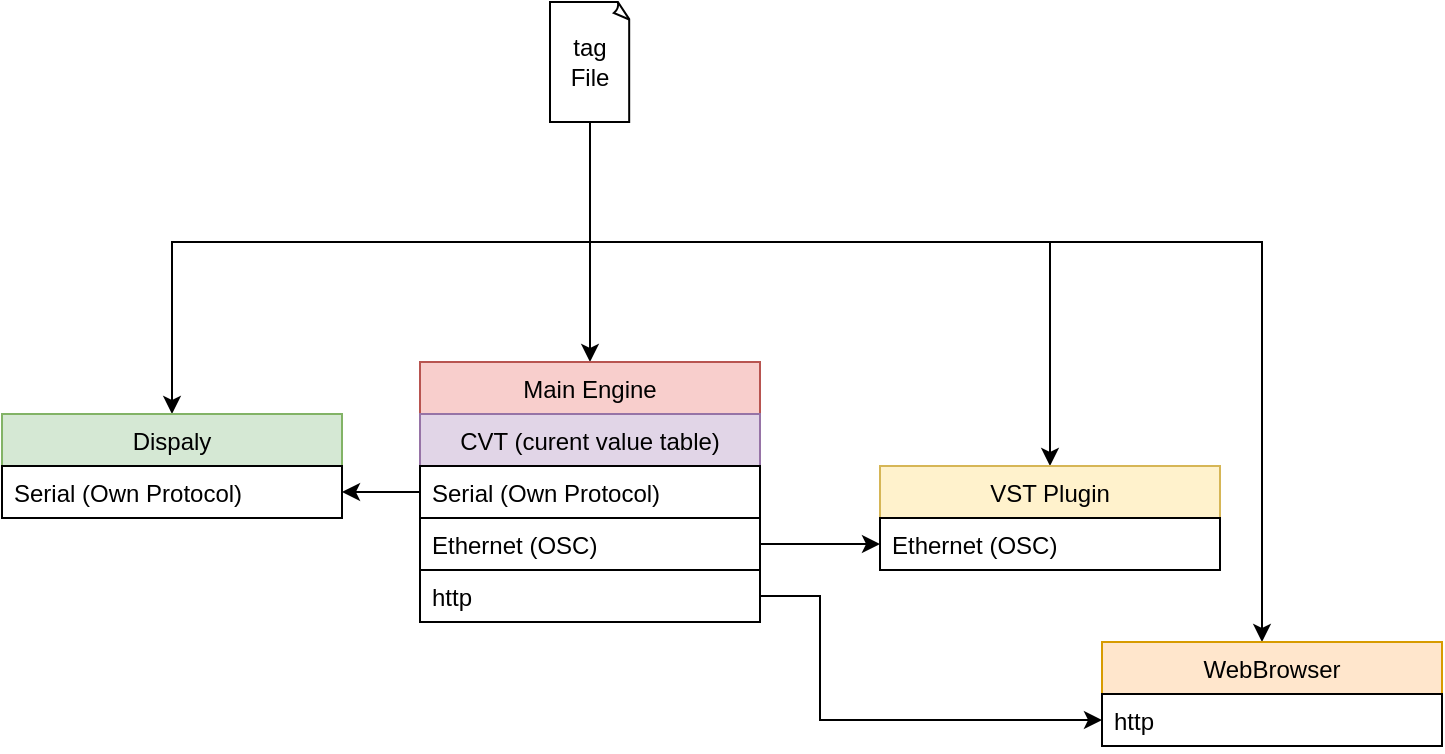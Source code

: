 <mxfile version="14.4.3" type="device"><diagram id="zL5gFCtMnLepLNvXVxth" name="Seite-1"><mxGraphModel dx="1188" dy="717" grid="1" gridSize="10" guides="1" tooltips="1" connect="1" arrows="1" fold="1" page="1" pageScale="1" pageWidth="827" pageHeight="1169" math="0" shadow="0"><root><mxCell id="0"/><mxCell id="1" parent="0"/><mxCell id="TfQ9LkuyxSZlfDY_AOvC-53" style="edgeStyle=orthogonalEdgeStyle;rounded=0;orthogonalLoop=1;jettySize=auto;html=1;exitX=0.5;exitY=1;exitDx=0;exitDy=0;exitPerimeter=0;entryX=0.5;entryY=0;entryDx=0;entryDy=0;" edge="1" parent="1" source="TfQ9LkuyxSZlfDY_AOvC-2" target="TfQ9LkuyxSZlfDY_AOvC-18"><mxGeometry relative="1" as="geometry"><Array as="points"><mxPoint x="334" y="240"/><mxPoint x="125" y="240"/></Array></mxGeometry></mxCell><mxCell id="TfQ9LkuyxSZlfDY_AOvC-54" style="edgeStyle=orthogonalEdgeStyle;rounded=0;orthogonalLoop=1;jettySize=auto;html=1;exitX=0.5;exitY=1;exitDx=0;exitDy=0;exitPerimeter=0;" edge="1" parent="1" source="TfQ9LkuyxSZlfDY_AOvC-2" target="TfQ9LkuyxSZlfDY_AOvC-22"><mxGeometry relative="1" as="geometry"/></mxCell><mxCell id="TfQ9LkuyxSZlfDY_AOvC-55" style="edgeStyle=orthogonalEdgeStyle;rounded=0;orthogonalLoop=1;jettySize=auto;html=1;exitX=0.5;exitY=1;exitDx=0;exitDy=0;exitPerimeter=0;" edge="1" parent="1" source="TfQ9LkuyxSZlfDY_AOvC-2" target="TfQ9LkuyxSZlfDY_AOvC-35"><mxGeometry relative="1" as="geometry"><Array as="points"><mxPoint x="334" y="240"/><mxPoint x="564" y="240"/></Array></mxGeometry></mxCell><mxCell id="TfQ9LkuyxSZlfDY_AOvC-61" style="edgeStyle=orthogonalEdgeStyle;rounded=0;orthogonalLoop=1;jettySize=auto;html=1;exitX=0.5;exitY=1;exitDx=0;exitDy=0;exitPerimeter=0;" edge="1" parent="1" source="TfQ9LkuyxSZlfDY_AOvC-2" target="TfQ9LkuyxSZlfDY_AOvC-56"><mxGeometry relative="1" as="geometry"><Array as="points"><mxPoint x="334" y="240"/><mxPoint x="670" y="240"/></Array></mxGeometry></mxCell><mxCell id="TfQ9LkuyxSZlfDY_AOvC-2" value="tag File" style="whiteSpace=wrap;html=1;shape=mxgraph.basic.document" vertex="1" parent="1"><mxGeometry x="314" y="120" width="40" height="60" as="geometry"/></mxCell><mxCell id="TfQ9LkuyxSZlfDY_AOvC-18" value="Dispaly" style="swimlane;fontStyle=0;childLayout=stackLayout;horizontal=1;startSize=26;fillColor=#d5e8d4;horizontalStack=0;resizeParent=1;resizeParentMax=0;resizeLast=0;collapsible=1;marginBottom=0;strokeColor=#82b366;" vertex="1" parent="1"><mxGeometry x="40" y="326" width="170" height="52" as="geometry"><mxRectangle x="310" y="500" width="90" height="26" as="alternateBounds"/></mxGeometry></mxCell><mxCell id="TfQ9LkuyxSZlfDY_AOvC-19" value="Serial (Own Protocol)" style="text;fillColor=none;align=left;verticalAlign=top;spacingLeft=4;spacingRight=4;overflow=hidden;rotatable=0;points=[[0,0.5],[1,0.5]];portConstraint=eastwest;strokeColor=#000000;" vertex="1" parent="TfQ9LkuyxSZlfDY_AOvC-18"><mxGeometry y="26" width="170" height="26" as="geometry"/></mxCell><mxCell id="TfQ9LkuyxSZlfDY_AOvC-22" value="Main Engine" style="swimlane;fontStyle=0;childLayout=stackLayout;horizontal=1;startSize=26;fillColor=#f8cecc;horizontalStack=0;resizeParent=1;resizeParentMax=0;resizeLast=0;collapsible=1;marginBottom=0;strokeColor=#b85450;" vertex="1" parent="1"><mxGeometry x="249" y="300" width="170" height="130" as="geometry"><mxRectangle x="310" y="500" width="90" height="26" as="alternateBounds"/></mxGeometry></mxCell><mxCell id="TfQ9LkuyxSZlfDY_AOvC-5" value="CVT (curent value table)" style="swimlane;fontStyle=0;childLayout=stackLayout;horizontal=1;startSize=26;fillColor=#e1d5e7;horizontalStack=0;resizeParent=1;resizeParentMax=0;resizeLast=0;collapsible=1;marginBottom=0;strokeColor=#9673a6;" vertex="1" parent="TfQ9LkuyxSZlfDY_AOvC-22"><mxGeometry y="26" width="170" height="104" as="geometry"><mxRectangle y="26" width="170" height="26" as="alternateBounds"/></mxGeometry></mxCell><mxCell id="TfQ9LkuyxSZlfDY_AOvC-43" value="Serial (Own Protocol)" style="text;fillColor=none;align=left;verticalAlign=top;spacingLeft=4;spacingRight=4;overflow=hidden;rotatable=0;points=[[0,0.5],[1,0.5]];portConstraint=eastwest;strokeColor=#000000;" vertex="1" parent="TfQ9LkuyxSZlfDY_AOvC-5"><mxGeometry y="26" width="170" height="26" as="geometry"/></mxCell><mxCell id="TfQ9LkuyxSZlfDY_AOvC-7" value="Ethernet (OSC)" style="text;fillColor=none;align=left;verticalAlign=top;spacingLeft=4;spacingRight=4;overflow=hidden;rotatable=0;points=[[0,0.5],[1,0.5]];portConstraint=eastwest;strokeColor=#000000;" vertex="1" parent="TfQ9LkuyxSZlfDY_AOvC-5"><mxGeometry y="52" width="170" height="26" as="geometry"/></mxCell><mxCell id="TfQ9LkuyxSZlfDY_AOvC-59" value="http" style="text;fillColor=none;align=left;verticalAlign=top;spacingLeft=4;spacingRight=4;overflow=hidden;rotatable=0;points=[[0,0.5],[1,0.5]];portConstraint=eastwest;strokeColor=#000000;" vertex="1" parent="TfQ9LkuyxSZlfDY_AOvC-5"><mxGeometry y="78" width="170" height="26" as="geometry"/></mxCell><mxCell id="TfQ9LkuyxSZlfDY_AOvC-35" value="VST Plugin" style="swimlane;fontStyle=0;childLayout=stackLayout;horizontal=1;startSize=26;fillColor=#fff2cc;horizontalStack=0;resizeParent=1;resizeParentMax=0;resizeLast=0;collapsible=1;marginBottom=0;strokeColor=#d6b656;" vertex="1" parent="1"><mxGeometry x="479" y="352" width="170" height="52" as="geometry"><mxRectangle x="310" y="500" width="90" height="26" as="alternateBounds"/></mxGeometry></mxCell><mxCell id="TfQ9LkuyxSZlfDY_AOvC-46" value="Ethernet (OSC)" style="text;fillColor=none;align=left;verticalAlign=top;spacingLeft=4;spacingRight=4;overflow=hidden;rotatable=0;points=[[0,0.5],[1,0.5]];portConstraint=eastwest;strokeColor=#000000;" vertex="1" parent="TfQ9LkuyxSZlfDY_AOvC-35"><mxGeometry y="26" width="170" height="26" as="geometry"/></mxCell><mxCell id="TfQ9LkuyxSZlfDY_AOvC-45" style="edgeStyle=orthogonalEdgeStyle;rounded=0;orthogonalLoop=1;jettySize=auto;html=1;exitX=0;exitY=0.5;exitDx=0;exitDy=0;" edge="1" parent="1" source="TfQ9LkuyxSZlfDY_AOvC-43" target="TfQ9LkuyxSZlfDY_AOvC-19"><mxGeometry relative="1" as="geometry"/></mxCell><mxCell id="TfQ9LkuyxSZlfDY_AOvC-47" style="edgeStyle=orthogonalEdgeStyle;rounded=0;orthogonalLoop=1;jettySize=auto;html=1;exitX=1;exitY=0.5;exitDx=0;exitDy=0;entryX=0;entryY=0.5;entryDx=0;entryDy=0;" edge="1" parent="1" source="TfQ9LkuyxSZlfDY_AOvC-7" target="TfQ9LkuyxSZlfDY_AOvC-46"><mxGeometry relative="1" as="geometry"/></mxCell><mxCell id="TfQ9LkuyxSZlfDY_AOvC-56" value="WebBrowser" style="swimlane;fontStyle=0;childLayout=stackLayout;horizontal=1;startSize=26;fillColor=#ffe6cc;horizontalStack=0;resizeParent=1;resizeParentMax=0;resizeLast=0;collapsible=1;marginBottom=0;strokeColor=#d79b00;" vertex="1" parent="1"><mxGeometry x="590" y="440" width="170" height="52" as="geometry"><mxRectangle x="310" y="500" width="90" height="26" as="alternateBounds"/></mxGeometry></mxCell><mxCell id="TfQ9LkuyxSZlfDY_AOvC-57" value="http" style="text;fillColor=none;align=left;verticalAlign=top;spacingLeft=4;spacingRight=4;overflow=hidden;rotatable=0;points=[[0,0.5],[1,0.5]];portConstraint=eastwest;strokeColor=#000000;" vertex="1" parent="TfQ9LkuyxSZlfDY_AOvC-56"><mxGeometry y="26" width="170" height="26" as="geometry"/></mxCell><mxCell id="TfQ9LkuyxSZlfDY_AOvC-60" style="edgeStyle=orthogonalEdgeStyle;rounded=0;orthogonalLoop=1;jettySize=auto;html=1;exitX=1;exitY=0.5;exitDx=0;exitDy=0;entryX=0;entryY=0.5;entryDx=0;entryDy=0;" edge="1" parent="1" source="TfQ9LkuyxSZlfDY_AOvC-59" target="TfQ9LkuyxSZlfDY_AOvC-57"><mxGeometry relative="1" as="geometry"><Array as="points"><mxPoint x="449" y="417"/><mxPoint x="449" y="479"/></Array></mxGeometry></mxCell></root></mxGraphModel></diagram></mxfile>